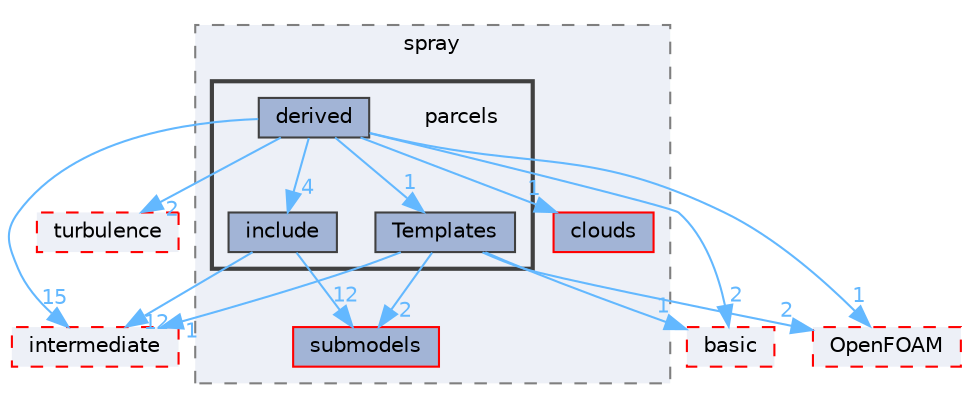 digraph "src/lagrangian/spray/parcels"
{
 // LATEX_PDF_SIZE
  bgcolor="transparent";
  edge [fontname=Helvetica,fontsize=10,labelfontname=Helvetica,labelfontsize=10];
  node [fontname=Helvetica,fontsize=10,shape=box,height=0.2,width=0.4];
  compound=true
  subgraph clusterdir_3b5845e7b77836e95b25ac2dbb8dfd76 {
    graph [ bgcolor="#edf0f7", pencolor="grey50", label="spray", fontname=Helvetica,fontsize=10 style="filled,dashed", URL="dir_3b5845e7b77836e95b25ac2dbb8dfd76.html",tooltip=""]
  dir_03a209607acdac05f1cb82250460b2d6 [label="submodels", fillcolor="#a2b4d6", color="red", style="filled", URL="dir_03a209607acdac05f1cb82250460b2d6.html",tooltip=""];
  dir_ed7d07d36d0c4a75c3b032fd5363667e [label="clouds", fillcolor="#a2b4d6", color="red", style="filled", URL="dir_ed7d07d36d0c4a75c3b032fd5363667e.html",tooltip=""];
  subgraph clusterdir_46bcd1cc5ad1266aa843ad36266de079 {
    graph [ bgcolor="#edf0f7", pencolor="grey25", label="", fontname=Helvetica,fontsize=10 style="filled,bold", URL="dir_46bcd1cc5ad1266aa843ad36266de079.html",tooltip=""]
    dir_46bcd1cc5ad1266aa843ad36266de079 [shape=plaintext, label="parcels"];
  dir_357861aa181c4ac831b75e75fe2363cf [label="derived", fillcolor="#a2b4d6", color="grey25", style="filled", URL="dir_357861aa181c4ac831b75e75fe2363cf.html",tooltip=""];
  dir_37364b06f13333b19fd40b79108bf01a [label="include", fillcolor="#a2b4d6", color="grey25", style="filled", URL="dir_37364b06f13333b19fd40b79108bf01a.html",tooltip=""];
  dir_a62c80ee16e6012199b3ab64ecc57b36 [label="Templates", fillcolor="#a2b4d6", color="grey25", style="filled", URL="dir_a62c80ee16e6012199b3ab64ecc57b36.html",tooltip=""];
  }
  }
  dir_43bc749440adff70c5addf058ea4a468 [label="turbulence", fillcolor="#edf0f7", color="red", style="filled,dashed", URL="dir_43bc749440adff70c5addf058ea4a468.html",tooltip=""];
  dir_584e0ab0901b4327f36f4285cac7f2f8 [label="basic", fillcolor="#edf0f7", color="red", style="filled,dashed", URL="dir_584e0ab0901b4327f36f4285cac7f2f8.html",tooltip=""];
  dir_c5473ff19b20e6ec4dfe5c310b3778a8 [label="OpenFOAM", fillcolor="#edf0f7", color="red", style="filled,dashed", URL="dir_c5473ff19b20e6ec4dfe5c310b3778a8.html",tooltip=""];
  dir_d3c32a493136c130c1f0d51f4f35c297 [label="intermediate", fillcolor="#edf0f7", color="red", style="filled,dashed", URL="dir_d3c32a493136c130c1f0d51f4f35c297.html",tooltip=""];
  dir_357861aa181c4ac831b75e75fe2363cf->dir_37364b06f13333b19fd40b79108bf01a [headlabel="4", labeldistance=1.5 headhref="dir_000866_001802.html" href="dir_000866_001802.html" color="steelblue1" fontcolor="steelblue1"];
  dir_357861aa181c4ac831b75e75fe2363cf->dir_43bc749440adff70c5addf058ea4a468 [headlabel="2", labeldistance=1.5 headhref="dir_000866_004135.html" href="dir_000866_004135.html" color="steelblue1" fontcolor="steelblue1"];
  dir_357861aa181c4ac831b75e75fe2363cf->dir_584e0ab0901b4327f36f4285cac7f2f8 [headlabel="2", labeldistance=1.5 headhref="dir_000866_000211.html" href="dir_000866_000211.html" color="steelblue1" fontcolor="steelblue1"];
  dir_357861aa181c4ac831b75e75fe2363cf->dir_a62c80ee16e6012199b3ab64ecc57b36 [headlabel="1", labeldistance=1.5 headhref="dir_000866_003978.html" href="dir_000866_003978.html" color="steelblue1" fontcolor="steelblue1"];
  dir_357861aa181c4ac831b75e75fe2363cf->dir_c5473ff19b20e6ec4dfe5c310b3778a8 [headlabel="1", labeldistance=1.5 headhref="dir_000866_002695.html" href="dir_000866_002695.html" color="steelblue1" fontcolor="steelblue1"];
  dir_357861aa181c4ac831b75e75fe2363cf->dir_d3c32a493136c130c1f0d51f4f35c297 [headlabel="15", labeldistance=1.5 headhref="dir_000866_001913.html" href="dir_000866_001913.html" color="steelblue1" fontcolor="steelblue1"];
  dir_357861aa181c4ac831b75e75fe2363cf->dir_ed7d07d36d0c4a75c3b032fd5363667e [headlabel="1", labeldistance=1.5 headhref="dir_000866_000509.html" href="dir_000866_000509.html" color="steelblue1" fontcolor="steelblue1"];
  dir_37364b06f13333b19fd40b79108bf01a->dir_03a209607acdac05f1cb82250460b2d6 [headlabel="12", labeldistance=1.5 headhref="dir_001802_003802.html" href="dir_001802_003802.html" color="steelblue1" fontcolor="steelblue1"];
  dir_37364b06f13333b19fd40b79108bf01a->dir_d3c32a493136c130c1f0d51f4f35c297 [headlabel="12", labeldistance=1.5 headhref="dir_001802_001913.html" href="dir_001802_001913.html" color="steelblue1" fontcolor="steelblue1"];
  dir_a62c80ee16e6012199b3ab64ecc57b36->dir_03a209607acdac05f1cb82250460b2d6 [headlabel="2", labeldistance=1.5 headhref="dir_003978_003802.html" href="dir_003978_003802.html" color="steelblue1" fontcolor="steelblue1"];
  dir_a62c80ee16e6012199b3ab64ecc57b36->dir_584e0ab0901b4327f36f4285cac7f2f8 [headlabel="1", labeldistance=1.5 headhref="dir_003978_000211.html" href="dir_003978_000211.html" color="steelblue1" fontcolor="steelblue1"];
  dir_a62c80ee16e6012199b3ab64ecc57b36->dir_c5473ff19b20e6ec4dfe5c310b3778a8 [headlabel="2", labeldistance=1.5 headhref="dir_003978_002695.html" href="dir_003978_002695.html" color="steelblue1" fontcolor="steelblue1"];
  dir_a62c80ee16e6012199b3ab64ecc57b36->dir_d3c32a493136c130c1f0d51f4f35c297 [headlabel="1", labeldistance=1.5 headhref="dir_003978_001913.html" href="dir_003978_001913.html" color="steelblue1" fontcolor="steelblue1"];
}
